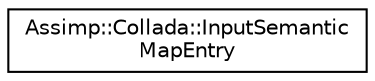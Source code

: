 digraph "Graphical Class Hierarchy"
{
  edge [fontname="Helvetica",fontsize="10",labelfontname="Helvetica",labelfontsize="10"];
  node [fontname="Helvetica",fontsize="10",shape=record];
  rankdir="LR";
  Node1 [label="Assimp::Collada::InputSemantic\lMapEntry",height=0.2,width=0.4,color="black", fillcolor="white", style="filled",URL="$struct_assimp_1_1_collada_1_1_input_semantic_map_entry.html"];
}
